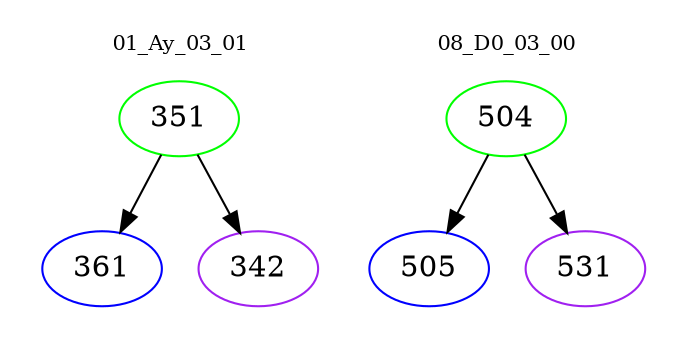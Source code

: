 digraph{
subgraph cluster_0 {
color = white
label = "01_Ay_03_01";
fontsize=10;
T0_351 [label="351", color="green"]
T0_351 -> T0_361 [color="black"]
T0_361 [label="361", color="blue"]
T0_351 -> T0_342 [color="black"]
T0_342 [label="342", color="purple"]
}
subgraph cluster_1 {
color = white
label = "08_D0_03_00";
fontsize=10;
T1_504 [label="504", color="green"]
T1_504 -> T1_505 [color="black"]
T1_505 [label="505", color="blue"]
T1_504 -> T1_531 [color="black"]
T1_531 [label="531", color="purple"]
}
}
